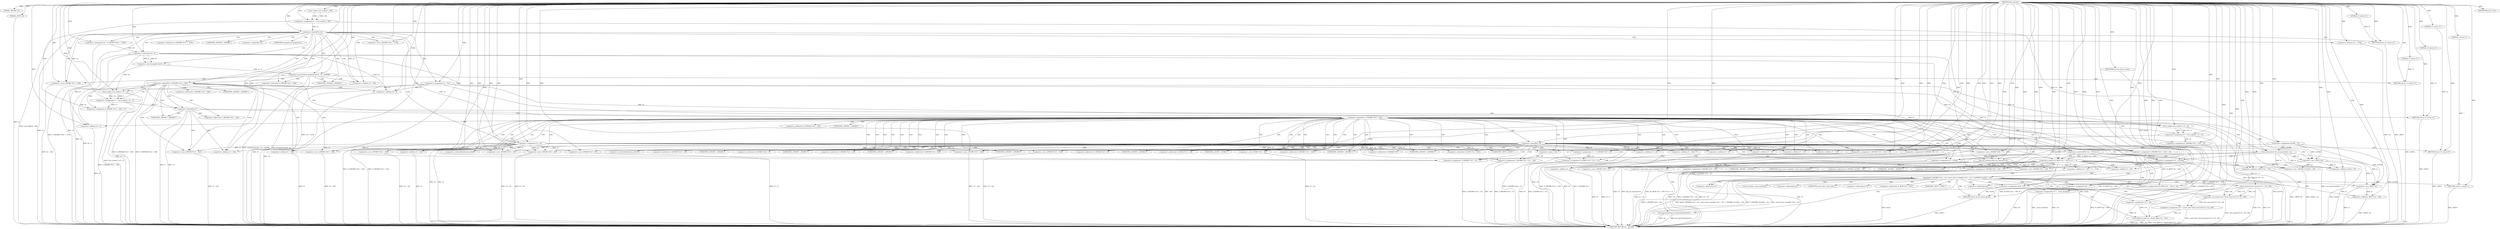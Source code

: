 digraph tftp_connect {  
"1000114" [label = "(METHOD,tftp_connect)" ]
"1000388" [label = "(METHOD_RETURN,int __fastcall)" ]
"1000115" [label = "(PARAM,_DWORD *a1)" ]
"1000116" [label = "(PARAM,_BYTE *a2)" ]
"1000131" [label = "(<operator>.assignment,v4 = Curl_ccalloc(1, 336))" ]
"1000133" [label = "(Curl_ccalloc,Curl_ccalloc(1, 336))" ]
"1000136" [label = "(<operator>.assignment,a1[188] = v4)" ]
"1000142" [label = "(<operator>.logicalNot,!v4)" ]
"1000144" [label = "(RETURN,return 27;,return 27;)" ]
"1000145" [label = "(LITERAL,27,return 27;)" ]
"1000146" [label = "(<operator>.assignment,v5 = v4)" ]
"1000149" [label = "(<operator>.assignment,v6 = *(_DWORD *)(*a1 + 1576))" ]
"1000152" [label = "(<operator>.cast,(_DWORD *)(*a1 + 1576))" ]
"1000154" [label = "(<operator>.addition,*a1 + 1576)" ]
"1000159" [label = "(IDENTIFIER,v6,if ( v6 ))" ]
"1000162" [label = "(<operator>.greaterThan,(unsigned int)(v6 - 8) > 0xFFB0)" ]
"1000163" [label = "(<operator>.cast,(unsigned int)(v6 - 8))" ]
"1000165" [label = "(<operator>.subtraction,v6 - 8)" ]
"1000169" [label = "(RETURN,return 71;,return 71;)" ]
"1000170" [label = "(LITERAL,71,return 71;)" ]
"1000173" [label = "(<operator>.assignment,v6 = 512)" ]
"1000177" [label = "(<operator>.logicalNot,!*(_DWORD *)(v4 + 328))" ]
"1000179" [label = "(<operator>.cast,(_DWORD *)(v4 + 328))" ]
"1000181" [label = "(<operator>.addition,v4 + 328)" ]
"1000185" [label = "(<operator>.assignment,v7 = Curl_ccalloc(1, v6 + 4))" ]
"1000187" [label = "(Curl_ccalloc,Curl_ccalloc(1, v6 + 4))" ]
"1000189" [label = "(<operator>.addition,v6 + 4)" ]
"1000192" [label = "(<operator>.assignment,*(_DWORD *)(v5 + 328) = v7)" ]
"1000194" [label = "(<operator>.cast,(_DWORD *)(v5 + 328))" ]
"1000196" [label = "(<operator>.addition,v5 + 328)" ]
"1000201" [label = "(<operator>.logicalNot,!v7)" ]
"1000203" [label = "(RETURN,return 27;,return 27;)" ]
"1000204" [label = "(LITERAL,27,return 27;)" ]
"1000206" [label = "(<operator>.logicalNot,!*(_DWORD *)(v5 + 332))" ]
"1000208" [label = "(<operator>.cast,(_DWORD *)(v5 + 332))" ]
"1000210" [label = "(<operator>.addition,v5 + 332)" ]
"1000214" [label = "(<operator>.assignment,v8 = Curl_ccalloc(1, v6 + 4))" ]
"1000216" [label = "(Curl_ccalloc,Curl_ccalloc(1, v6 + 4))" ]
"1000218" [label = "(<operator>.addition,v6 + 4)" ]
"1000221" [label = "(<operator>.assignment,*(_DWORD *)(v5 + 332) = v8)" ]
"1000223" [label = "(<operator>.cast,(_DWORD *)(v5 + 332))" ]
"1000225" [label = "(<operator>.addition,v5 + 332)" ]
"1000230" [label = "(<operator>.logicalNot,!v8)" ]
"1000232" [label = "(RETURN,return 27;,return 27;)" ]
"1000233" [label = "(LITERAL,27,return 27;)" ]
"1000234" [label = "(Curl_conncontrol,Curl_conncontrol(a1, 1))" ]
"1000237" [label = "(<operator>.assignment,v9 = a1[20])" ]
"1000242" [label = "(<operator>.assignment,v10 = a1[105])" ]
"1000247" [label = "(<operator>.assignment,*(_DWORD *)(v5 + 16) = a1)" ]
"1000249" [label = "(<operator>.cast,(_DWORD *)(v5 + 16))" ]
"1000251" [label = "(<operator>.addition,v5 + 16)" ]
"1000255" [label = "(<operator>.assignment,v11 = *(_DWORD *)(v9 + 4))" ]
"1000258" [label = "(<operator>.cast,(_DWORD *)(v9 + 4))" ]
"1000260" [label = "(<operator>.addition,v9 + 4)" ]
"1000263" [label = "(<operator>.assignment,*(_DWORD *)(v5 + 20) = v10)" ]
"1000265" [label = "(<operator>.cast,(_DWORD *)(v5 + 20))" ]
"1000267" [label = "(<operator>.addition,v5 + 20)" ]
"1000271" [label = "(<operator>.assignment,*(_DWORD *)(v5 + 320) = v6)" ]
"1000273" [label = "(<operator>.cast,(_DWORD *)(v5 + 320))" ]
"1000275" [label = "(<operator>.addition,v5 + 320)" ]
"1000279" [label = "(<operator>.assignment,*(_DWORD *)(v5 + 8) = -100)" ]
"1000281" [label = "(<operator>.cast,(_DWORD *)(v5 + 8))" ]
"1000283" [label = "(<operator>.addition,v5 + 8)" ]
"1000286" [label = "(<operator>.minus,-100)" ]
"1000288" [label = "(<operator>.assignment,*(_WORD *)(v5 + 52) = v11)" ]
"1000290" [label = "(<operator>.cast,(_WORD *)(v5 + 52))" ]
"1000292" [label = "(<operator>.addition,v5 + 52)" ]
"1000296" [label = "(<operator>.assignment,*(_DWORD *)(v5 + 324) = v6)" ]
"1000298" [label = "(<operator>.cast,(_DWORD *)(v5 + 324))" ]
"1000300" [label = "(<operator>.addition,v5 + 324)" ]
"1000304" [label = "(<operator>.assignment,*(_DWORD *)v5 = 0)" ]
"1000306" [label = "(<operator>.cast,(_DWORD *)v5)" ]
"1000310" [label = "(tftp_set_timeouts,tftp_set_timeouts(v5))" ]
"1000313" [label = "(<operator>.equals,(*((_BYTE *)a1 + 591) & 2) == 0)" ]
"1000314" [label = "(<operator>.and,*((_BYTE *)a1 + 591) & 2)" ]
"1000316" [label = "(<operator>.addition,(_BYTE *)a1 + 591)" ]
"1000317" [label = "(<operator>.cast,(_BYTE *)a1)" ]
"1000325" [label = "(bind,bind(*(_DWORD *)(v5 + 20), (const struct sockaddr *)(v5 + 52), *(_DWORD *)(a1[20] + 16)))" ]
"1000327" [label = "(<operator>.cast,(_DWORD *)(v5 + 20))" ]
"1000329" [label = "(<operator>.addition,v5 + 20)" ]
"1000332" [label = "(<operator>.cast,(const struct sockaddr *)(v5 + 52))" ]
"1000334" [label = "(<operator>.addition,v5 + 52)" ]
"1000338" [label = "(<operator>.cast,(_DWORD *)(a1[20] + 16))" ]
"1000340" [label = "(<operator>.addition,a1[20] + 16)" ]
"1000346" [label = "(<operator>.assignment,v13 = _errno_location())" ]
"1000349" [label = "(<operator>.assignment,v14 = *a1)" ]
"1000353" [label = "(<operator>.assignment,v15 = (const char *)Curl_strerror(*v13, v16, 128))" ]
"1000355" [label = "(<operator>.cast,(const char *)Curl_strerror(*v13, v16, 128))" ]
"1000357" [label = "(Curl_strerror,Curl_strerror(*v13, v16, 128))" ]
"1000362" [label = "(Curl_failf,Curl_failf(v14, \"bind() failed; %s\", v15))" ]
"1000366" [label = "(RETURN,return 7;,return 7;)" ]
"1000367" [label = "(LITERAL,7,return 7;)" ]
"1000368" [label = "(<operators>.assignmentOr,*((_BYTE *)a1 + 591) |= 2u)" ]
"1000370" [label = "(<operator>.addition,(_BYTE *)a1 + 591)" ]
"1000371" [label = "(<operator>.cast,(_BYTE *)a1)" ]
"1000376" [label = "(Curl_pgrsStartNow,Curl_pgrsStartNow(*a1))" ]
"1000379" [label = "(<operator>.assignment,result = 0)" ]
"1000382" [label = "(<operator>.assignment,*a2 = 1)" ]
"1000386" [label = "(RETURN,return result;,return result;)" ]
"1000387" [label = "(IDENTIFIER,result,return result;)" ]
"1000151" [label = "(<operator>.indirection,*(_DWORD *)(*a1 + 1576))" ]
"1000153" [label = "(UNKNOWN,_DWORD *,_DWORD *)" ]
"1000155" [label = "(<operator>.indirection,*a1)" ]
"1000164" [label = "(UNKNOWN,unsigned int,unsigned int)" ]
"1000178" [label = "(<operator>.indirection,*(_DWORD *)(v4 + 328))" ]
"1000180" [label = "(UNKNOWN,_DWORD *,_DWORD *)" ]
"1000193" [label = "(<operator>.indirection,*(_DWORD *)(v5 + 328))" ]
"1000195" [label = "(UNKNOWN,_DWORD *,_DWORD *)" ]
"1000207" [label = "(<operator>.indirection,*(_DWORD *)(v5 + 332))" ]
"1000209" [label = "(UNKNOWN,_DWORD *,_DWORD *)" ]
"1000222" [label = "(<operator>.indirection,*(_DWORD *)(v5 + 332))" ]
"1000224" [label = "(UNKNOWN,_DWORD *,_DWORD *)" ]
"1000239" [label = "(<operator>.indirectIndexAccess,a1[20])" ]
"1000244" [label = "(<operator>.indirectIndexAccess,a1[105])" ]
"1000248" [label = "(<operator>.indirection,*(_DWORD *)(v5 + 16))" ]
"1000250" [label = "(UNKNOWN,_DWORD *,_DWORD *)" ]
"1000257" [label = "(<operator>.indirection,*(_DWORD *)(v9 + 4))" ]
"1000259" [label = "(UNKNOWN,_DWORD *,_DWORD *)" ]
"1000264" [label = "(<operator>.indirection,*(_DWORD *)(v5 + 20))" ]
"1000266" [label = "(UNKNOWN,_DWORD *,_DWORD *)" ]
"1000272" [label = "(<operator>.indirection,*(_DWORD *)(v5 + 320))" ]
"1000274" [label = "(UNKNOWN,_DWORD *,_DWORD *)" ]
"1000280" [label = "(<operator>.indirection,*(_DWORD *)(v5 + 8))" ]
"1000282" [label = "(UNKNOWN,_DWORD *,_DWORD *)" ]
"1000289" [label = "(<operator>.indirection,*(_WORD *)(v5 + 52))" ]
"1000291" [label = "(UNKNOWN,_WORD *,_WORD *)" ]
"1000297" [label = "(<operator>.indirection,*(_DWORD *)(v5 + 324))" ]
"1000299" [label = "(UNKNOWN,_DWORD *,_DWORD *)" ]
"1000305" [label = "(<operator>.indirection,*(_DWORD *)v5)" ]
"1000307" [label = "(UNKNOWN,_DWORD *,_DWORD *)" ]
"1000315" [label = "(<operator>.indirection,*((_BYTE *)a1 + 591))" ]
"1000318" [label = "(UNKNOWN,_BYTE *,_BYTE *)" ]
"1000326" [label = "(<operator>.indirection,*(_DWORD *)(v5 + 20))" ]
"1000328" [label = "(UNKNOWN,_DWORD *,_DWORD *)" ]
"1000333" [label = "(UNKNOWN,const struct sockaddr *,const struct sockaddr *)" ]
"1000337" [label = "(<operator>.indirection,*(_DWORD *)(a1[20] + 16))" ]
"1000339" [label = "(UNKNOWN,_DWORD *,_DWORD *)" ]
"1000341" [label = "(<operator>.indirectIndexAccess,a1[20])" ]
"1000348" [label = "(_errno_location,_errno_location())" ]
"1000351" [label = "(<operator>.indirection,*a1)" ]
"1000356" [label = "(UNKNOWN,const char *,const char *)" ]
"1000358" [label = "(<operator>.indirection,*v13)" ]
"1000369" [label = "(<operator>.indirection,*((_BYTE *)a1 + 591))" ]
"1000372" [label = "(UNKNOWN,_BYTE *,_BYTE *)" ]
"1000377" [label = "(<operator>.indirection,*a1)" ]
"1000383" [label = "(<operator>.indirection,*a2)" ]
  "1000338" -> "1000388"  [ label = "DDG: a1[20] + 16"] 
  "1000258" -> "1000388"  [ label = "DDG: v9 + 4"] 
  "1000288" -> "1000388"  [ label = "DDG: *(_WORD *)(v5 + 52)"] 
  "1000179" -> "1000388"  [ label = "DDG: v4 + 328"] 
  "1000265" -> "1000388"  [ label = "DDG: v5 + 20"] 
  "1000216" -> "1000388"  [ label = "DDG: v6 + 4"] 
  "1000142" -> "1000388"  [ label = "DDG: v4"] 
  "1000288" -> "1000388"  [ label = "DDG: v11"] 
  "1000346" -> "1000388"  [ label = "DDG: _errno_location()"] 
  "1000334" -> "1000388"  [ label = "DDG: v5"] 
  "1000162" -> "1000388"  [ label = "DDG: (unsigned int)(v6 - 8)"] 
  "1000325" -> "1000388"  [ label = "DDG: bind(*(_DWORD *)(v5 + 20), (const struct sockaddr *)(v5 + 52), *(_DWORD *)(a1[20] + 16))"] 
  "1000187" -> "1000388"  [ label = "DDG: v6 + 4"] 
  "1000237" -> "1000388"  [ label = "DDG: a1[20]"] 
  "1000165" -> "1000388"  [ label = "DDG: v6"] 
  "1000242" -> "1000388"  [ label = "DDG: a1[105]"] 
  "1000317" -> "1000388"  [ label = "DDG: a1"] 
  "1000325" -> "1000388"  [ label = "DDG: *(_DWORD *)(a1[20] + 16)"] 
  "1000142" -> "1000388"  [ label = "DDG: !v4"] 
  "1000349" -> "1000388"  [ label = "DDG: *a1"] 
  "1000313" -> "1000388"  [ label = "DDG: (*((_BYTE *)a1 + 591) & 2) == 0"] 
  "1000177" -> "1000388"  [ label = "DDG: *(_DWORD *)(v4 + 328)"] 
  "1000332" -> "1000388"  [ label = "DDG: v5 + 52"] 
  "1000230" -> "1000388"  [ label = "DDG: !v8"] 
  "1000368" -> "1000388"  [ label = "DDG: *((_BYTE *)a1 + 591)"] 
  "1000379" -> "1000388"  [ label = "DDG: result"] 
  "1000234" -> "1000388"  [ label = "DDG: Curl_conncontrol(a1, 1)"] 
  "1000136" -> "1000388"  [ label = "DDG: a1[188]"] 
  "1000281" -> "1000388"  [ label = "DDG: v5 + 8"] 
  "1000353" -> "1000388"  [ label = "DDG: (const char *)Curl_strerror(*v13, v16, 128)"] 
  "1000376" -> "1000388"  [ label = "DDG: Curl_pgrsStartNow(*a1)"] 
  "1000271" -> "1000388"  [ label = "DDG: *(_DWORD *)(v5 + 320)"] 
  "1000263" -> "1000388"  [ label = "DDG: v10"] 
  "1000225" -> "1000388"  [ label = "DDG: v5"] 
  "1000131" -> "1000388"  [ label = "DDG: Curl_ccalloc(1, 336)"] 
  "1000340" -> "1000388"  [ label = "DDG: a1[20]"] 
  "1000362" -> "1000388"  [ label = "DDG: v15"] 
  "1000290" -> "1000388"  [ label = "DDG: v5 + 52"] 
  "1000181" -> "1000388"  [ label = "DDG: v4"] 
  "1000146" -> "1000388"  [ label = "DDG: v4"] 
  "1000154" -> "1000388"  [ label = "DDG: *a1"] 
  "1000310" -> "1000388"  [ label = "DDG: tftp_set_timeouts(v5)"] 
  "1000146" -> "1000388"  [ label = "DDG: v5"] 
  "1000189" -> "1000388"  [ label = "DDG: v6"] 
  "1000116" -> "1000388"  [ label = "DDG: a2"] 
  "1000206" -> "1000388"  [ label = "DDG: *(_DWORD *)(v5 + 332)"] 
  "1000221" -> "1000388"  [ label = "DDG: *(_DWORD *)(v5 + 332)"] 
  "1000192" -> "1000388"  [ label = "DDG: *(_DWORD *)(v5 + 328)"] 
  "1000313" -> "1000388"  [ label = "DDG: *((_BYTE *)a1 + 591) & 2"] 
  "1000273" -> "1000388"  [ label = "DDG: v5 + 320"] 
  "1000260" -> "1000388"  [ label = "DDG: v9"] 
  "1000247" -> "1000388"  [ label = "DDG: *(_DWORD *)(v5 + 16)"] 
  "1000223" -> "1000388"  [ label = "DDG: v5 + 332"] 
  "1000279" -> "1000388"  [ label = "DDG: -100"] 
  "1000296" -> "1000388"  [ label = "DDG: v6"] 
  "1000316" -> "1000388"  [ label = "DDG: (_BYTE *)a1"] 
  "1000325" -> "1000388"  [ label = "DDG: (const struct sockaddr *)(v5 + 52)"] 
  "1000230" -> "1000388"  [ label = "DDG: v8"] 
  "1000310" -> "1000388"  [ label = "DDG: v5"] 
  "1000255" -> "1000388"  [ label = "DDG: *(_DWORD *)(v9 + 4)"] 
  "1000314" -> "1000388"  [ label = "DDG: *((_BYTE *)a1 + 591)"] 
  "1000279" -> "1000388"  [ label = "DDG: *(_DWORD *)(v5 + 8)"] 
  "1000298" -> "1000388"  [ label = "DDG: v5 + 324"] 
  "1000201" -> "1000388"  [ label = "DDG: !v7"] 
  "1000206" -> "1000388"  [ label = "DDG: !*(_DWORD *)(v5 + 332)"] 
  "1000185" -> "1000388"  [ label = "DDG: Curl_ccalloc(1, v6 + 4)"] 
  "1000327" -> "1000388"  [ label = "DDG: v5 + 20"] 
  "1000177" -> "1000388"  [ label = "DDG: !*(_DWORD *)(v4 + 328)"] 
  "1000376" -> "1000388"  [ label = "DDG: *a1"] 
  "1000194" -> "1000388"  [ label = "DDG: v5 + 328"] 
  "1000346" -> "1000388"  [ label = "DDG: v13"] 
  "1000362" -> "1000388"  [ label = "DDG: v14"] 
  "1000263" -> "1000388"  [ label = "DDG: *(_DWORD *)(v5 + 20)"] 
  "1000214" -> "1000388"  [ label = "DDG: Curl_ccalloc(1, v6 + 4)"] 
  "1000382" -> "1000388"  [ label = "DDG: *a2"] 
  "1000355" -> "1000388"  [ label = "DDG: Curl_strerror(*v13, v16, 128)"] 
  "1000208" -> "1000388"  [ label = "DDG: v5 + 332"] 
  "1000304" -> "1000388"  [ label = "DDG: *(_DWORD *)v5"] 
  "1000325" -> "1000388"  [ label = "DDG: *(_DWORD *)(v5 + 20)"] 
  "1000371" -> "1000388"  [ label = "DDG: a1"] 
  "1000201" -> "1000388"  [ label = "DDG: v7"] 
  "1000196" -> "1000388"  [ label = "DDG: v5"] 
  "1000296" -> "1000388"  [ label = "DDG: *(_DWORD *)(v5 + 324)"] 
  "1000152" -> "1000388"  [ label = "DDG: *a1 + 1576"] 
  "1000370" -> "1000388"  [ label = "DDG: (_BYTE *)a1"] 
  "1000357" -> "1000388"  [ label = "DDG: *v13"] 
  "1000362" -> "1000388"  [ label = "DDG: Curl_failf(v14, \"bind() failed; %s\", v15)"] 
  "1000163" -> "1000388"  [ label = "DDG: v6 - 8"] 
  "1000218" -> "1000388"  [ label = "DDG: v6"] 
  "1000162" -> "1000388"  [ label = "DDG: (unsigned int)(v6 - 8) > 0xFFB0"] 
  "1000149" -> "1000388"  [ label = "DDG: *(_DWORD *)(*a1 + 1576)"] 
  "1000249" -> "1000388"  [ label = "DDG: v5 + 16"] 
  "1000357" -> "1000388"  [ label = "DDG: v16"] 
  "1000169" -> "1000388"  [ label = "DDG: <RET>"] 
  "1000203" -> "1000388"  [ label = "DDG: <RET>"] 
  "1000144" -> "1000388"  [ label = "DDG: <RET>"] 
  "1000366" -> "1000388"  [ label = "DDG: <RET>"] 
  "1000232" -> "1000388"  [ label = "DDG: <RET>"] 
  "1000386" -> "1000388"  [ label = "DDG: <RET>"] 
  "1000114" -> "1000115"  [ label = "DDG: "] 
  "1000114" -> "1000116"  [ label = "DDG: "] 
  "1000133" -> "1000131"  [ label = "DDG: 1"] 
  "1000133" -> "1000131"  [ label = "DDG: 336"] 
  "1000114" -> "1000131"  [ label = "DDG: "] 
  "1000114" -> "1000133"  [ label = "DDG: "] 
  "1000131" -> "1000136"  [ label = "DDG: v4"] 
  "1000114" -> "1000136"  [ label = "DDG: "] 
  "1000114" -> "1000142"  [ label = "DDG: "] 
  "1000131" -> "1000142"  [ label = "DDG: v4"] 
  "1000145" -> "1000144"  [ label = "DDG: 27"] 
  "1000114" -> "1000144"  [ label = "DDG: "] 
  "1000114" -> "1000145"  [ label = "DDG: "] 
  "1000142" -> "1000146"  [ label = "DDG: v4"] 
  "1000114" -> "1000146"  [ label = "DDG: "] 
  "1000114" -> "1000149"  [ label = "DDG: "] 
  "1000114" -> "1000152"  [ label = "DDG: "] 
  "1000114" -> "1000154"  [ label = "DDG: "] 
  "1000114" -> "1000159"  [ label = "DDG: "] 
  "1000163" -> "1000162"  [ label = "DDG: v6 - 8"] 
  "1000165" -> "1000163"  [ label = "DDG: v6"] 
  "1000165" -> "1000163"  [ label = "DDG: 8"] 
  "1000149" -> "1000165"  [ label = "DDG: v6"] 
  "1000114" -> "1000165"  [ label = "DDG: "] 
  "1000114" -> "1000162"  [ label = "DDG: "] 
  "1000170" -> "1000169"  [ label = "DDG: 71"] 
  "1000114" -> "1000169"  [ label = "DDG: "] 
  "1000114" -> "1000170"  [ label = "DDG: "] 
  "1000114" -> "1000173"  [ label = "DDG: "] 
  "1000114" -> "1000179"  [ label = "DDG: "] 
  "1000142" -> "1000179"  [ label = "DDG: v4"] 
  "1000114" -> "1000181"  [ label = "DDG: "] 
  "1000142" -> "1000181"  [ label = "DDG: v4"] 
  "1000187" -> "1000185"  [ label = "DDG: 1"] 
  "1000187" -> "1000185"  [ label = "DDG: v6 + 4"] 
  "1000114" -> "1000185"  [ label = "DDG: "] 
  "1000114" -> "1000187"  [ label = "DDG: "] 
  "1000165" -> "1000187"  [ label = "DDG: v6"] 
  "1000173" -> "1000187"  [ label = "DDG: v6"] 
  "1000165" -> "1000189"  [ label = "DDG: v6"] 
  "1000173" -> "1000189"  [ label = "DDG: v6"] 
  "1000114" -> "1000189"  [ label = "DDG: "] 
  "1000185" -> "1000192"  [ label = "DDG: v7"] 
  "1000114" -> "1000192"  [ label = "DDG: "] 
  "1000146" -> "1000194"  [ label = "DDG: v5"] 
  "1000114" -> "1000194"  [ label = "DDG: "] 
  "1000146" -> "1000196"  [ label = "DDG: v5"] 
  "1000114" -> "1000196"  [ label = "DDG: "] 
  "1000114" -> "1000201"  [ label = "DDG: "] 
  "1000185" -> "1000201"  [ label = "DDG: v7"] 
  "1000204" -> "1000203"  [ label = "DDG: 27"] 
  "1000114" -> "1000203"  [ label = "DDG: "] 
  "1000114" -> "1000204"  [ label = "DDG: "] 
  "1000146" -> "1000208"  [ label = "DDG: v5"] 
  "1000114" -> "1000208"  [ label = "DDG: "] 
  "1000146" -> "1000210"  [ label = "DDG: v5"] 
  "1000114" -> "1000210"  [ label = "DDG: "] 
  "1000216" -> "1000214"  [ label = "DDG: 1"] 
  "1000216" -> "1000214"  [ label = "DDG: v6 + 4"] 
  "1000114" -> "1000214"  [ label = "DDG: "] 
  "1000114" -> "1000216"  [ label = "DDG: "] 
  "1000165" -> "1000216"  [ label = "DDG: v6"] 
  "1000173" -> "1000216"  [ label = "DDG: v6"] 
  "1000165" -> "1000218"  [ label = "DDG: v6"] 
  "1000173" -> "1000218"  [ label = "DDG: v6"] 
  "1000114" -> "1000218"  [ label = "DDG: "] 
  "1000214" -> "1000221"  [ label = "DDG: v8"] 
  "1000114" -> "1000221"  [ label = "DDG: "] 
  "1000114" -> "1000223"  [ label = "DDG: "] 
  "1000146" -> "1000223"  [ label = "DDG: v5"] 
  "1000114" -> "1000225"  [ label = "DDG: "] 
  "1000146" -> "1000225"  [ label = "DDG: v5"] 
  "1000114" -> "1000230"  [ label = "DDG: "] 
  "1000214" -> "1000230"  [ label = "DDG: v8"] 
  "1000233" -> "1000232"  [ label = "DDG: 27"] 
  "1000114" -> "1000232"  [ label = "DDG: "] 
  "1000114" -> "1000233"  [ label = "DDG: "] 
  "1000136" -> "1000234"  [ label = "DDG: a1[188]"] 
  "1000114" -> "1000234"  [ label = "DDG: "] 
  "1000234" -> "1000237"  [ label = "DDG: a1"] 
  "1000114" -> "1000237"  [ label = "DDG: "] 
  "1000234" -> "1000242"  [ label = "DDG: a1"] 
  "1000114" -> "1000242"  [ label = "DDG: "] 
  "1000136" -> "1000247"  [ label = "DDG: a1[188]"] 
  "1000234" -> "1000247"  [ label = "DDG: a1"] 
  "1000114" -> "1000247"  [ label = "DDG: "] 
  "1000114" -> "1000249"  [ label = "DDG: "] 
  "1000146" -> "1000249"  [ label = "DDG: v5"] 
  "1000114" -> "1000251"  [ label = "DDG: "] 
  "1000146" -> "1000251"  [ label = "DDG: v5"] 
  "1000114" -> "1000255"  [ label = "DDG: "] 
  "1000237" -> "1000258"  [ label = "DDG: v9"] 
  "1000114" -> "1000258"  [ label = "DDG: "] 
  "1000237" -> "1000260"  [ label = "DDG: v9"] 
  "1000114" -> "1000260"  [ label = "DDG: "] 
  "1000242" -> "1000263"  [ label = "DDG: v10"] 
  "1000114" -> "1000263"  [ label = "DDG: "] 
  "1000114" -> "1000265"  [ label = "DDG: "] 
  "1000146" -> "1000265"  [ label = "DDG: v5"] 
  "1000114" -> "1000267"  [ label = "DDG: "] 
  "1000146" -> "1000267"  [ label = "DDG: v5"] 
  "1000165" -> "1000271"  [ label = "DDG: v6"] 
  "1000173" -> "1000271"  [ label = "DDG: v6"] 
  "1000114" -> "1000271"  [ label = "DDG: "] 
  "1000114" -> "1000273"  [ label = "DDG: "] 
  "1000146" -> "1000273"  [ label = "DDG: v5"] 
  "1000114" -> "1000275"  [ label = "DDG: "] 
  "1000146" -> "1000275"  [ label = "DDG: v5"] 
  "1000286" -> "1000279"  [ label = "DDG: 100"] 
  "1000114" -> "1000281"  [ label = "DDG: "] 
  "1000146" -> "1000281"  [ label = "DDG: v5"] 
  "1000114" -> "1000283"  [ label = "DDG: "] 
  "1000146" -> "1000283"  [ label = "DDG: v5"] 
  "1000114" -> "1000286"  [ label = "DDG: "] 
  "1000255" -> "1000288"  [ label = "DDG: v11"] 
  "1000114" -> "1000288"  [ label = "DDG: "] 
  "1000114" -> "1000290"  [ label = "DDG: "] 
  "1000146" -> "1000290"  [ label = "DDG: v5"] 
  "1000114" -> "1000292"  [ label = "DDG: "] 
  "1000146" -> "1000292"  [ label = "DDG: v5"] 
  "1000114" -> "1000296"  [ label = "DDG: "] 
  "1000165" -> "1000296"  [ label = "DDG: v6"] 
  "1000173" -> "1000296"  [ label = "DDG: v6"] 
  "1000114" -> "1000298"  [ label = "DDG: "] 
  "1000146" -> "1000298"  [ label = "DDG: v5"] 
  "1000114" -> "1000300"  [ label = "DDG: "] 
  "1000146" -> "1000300"  [ label = "DDG: v5"] 
  "1000114" -> "1000304"  [ label = "DDG: "] 
  "1000114" -> "1000306"  [ label = "DDG: "] 
  "1000146" -> "1000306"  [ label = "DDG: v5"] 
  "1000306" -> "1000310"  [ label = "DDG: v5"] 
  "1000114" -> "1000310"  [ label = "DDG: "] 
  "1000314" -> "1000313"  [ label = "DDG: *((_BYTE *)a1 + 591)"] 
  "1000314" -> "1000313"  [ label = "DDG: 2"] 
  "1000317" -> "1000316"  [ label = "DDG: a1"] 
  "1000136" -> "1000317"  [ label = "DDG: a1[188]"] 
  "1000114" -> "1000317"  [ label = "DDG: "] 
  "1000234" -> "1000317"  [ label = "DDG: a1"] 
  "1000114" -> "1000316"  [ label = "DDG: "] 
  "1000114" -> "1000314"  [ label = "DDG: "] 
  "1000114" -> "1000313"  [ label = "DDG: "] 
  "1000263" -> "1000325"  [ label = "DDG: *(_DWORD *)(v5 + 20)"] 
  "1000310" -> "1000327"  [ label = "DDG: v5"] 
  "1000114" -> "1000327"  [ label = "DDG: "] 
  "1000310" -> "1000329"  [ label = "DDG: v5"] 
  "1000114" -> "1000329"  [ label = "DDG: "] 
  "1000332" -> "1000325"  [ label = "DDG: v5 + 52"] 
  "1000114" -> "1000332"  [ label = "DDG: "] 
  "1000310" -> "1000332"  [ label = "DDG: v5"] 
  "1000114" -> "1000334"  [ label = "DDG: "] 
  "1000310" -> "1000334"  [ label = "DDG: v5"] 
  "1000317" -> "1000338"  [ label = "DDG: a1"] 
  "1000234" -> "1000338"  [ label = "DDG: a1"] 
  "1000114" -> "1000338"  [ label = "DDG: "] 
  "1000317" -> "1000340"  [ label = "DDG: a1"] 
  "1000234" -> "1000340"  [ label = "DDG: a1"] 
  "1000114" -> "1000340"  [ label = "DDG: "] 
  "1000114" -> "1000346"  [ label = "DDG: "] 
  "1000114" -> "1000349"  [ label = "DDG: "] 
  "1000355" -> "1000353"  [ label = "DDG: Curl_strerror(*v13, v16, 128)"] 
  "1000114" -> "1000353"  [ label = "DDG: "] 
  "1000357" -> "1000355"  [ label = "DDG: *v13"] 
  "1000357" -> "1000355"  [ label = "DDG: v16"] 
  "1000357" -> "1000355"  [ label = "DDG: 128"] 
  "1000114" -> "1000357"  [ label = "DDG: "] 
  "1000349" -> "1000362"  [ label = "DDG: v14"] 
  "1000114" -> "1000362"  [ label = "DDG: "] 
  "1000353" -> "1000362"  [ label = "DDG: v15"] 
  "1000367" -> "1000366"  [ label = "DDG: 7"] 
  "1000114" -> "1000366"  [ label = "DDG: "] 
  "1000114" -> "1000367"  [ label = "DDG: "] 
  "1000114" -> "1000368"  [ label = "DDG: "] 
  "1000314" -> "1000368"  [ label = "DDG: *((_BYTE *)a1 + 591)"] 
  "1000371" -> "1000370"  [ label = "DDG: a1"] 
  "1000317" -> "1000371"  [ label = "DDG: a1"] 
  "1000136" -> "1000371"  [ label = "DDG: a1[188]"] 
  "1000114" -> "1000371"  [ label = "DDG: "] 
  "1000234" -> "1000371"  [ label = "DDG: a1"] 
  "1000114" -> "1000370"  [ label = "DDG: "] 
  "1000114" -> "1000379"  [ label = "DDG: "] 
  "1000114" -> "1000382"  [ label = "DDG: "] 
  "1000387" -> "1000386"  [ label = "DDG: result"] 
  "1000379" -> "1000386"  [ label = "DDG: result"] 
  "1000114" -> "1000387"  [ label = "DDG: "] 
  "1000142" -> "1000144"  [ label = "CDG: "] 
  "1000142" -> "1000155"  [ label = "CDG: "] 
  "1000142" -> "1000154"  [ label = "CDG: "] 
  "1000142" -> "1000153"  [ label = "CDG: "] 
  "1000142" -> "1000152"  [ label = "CDG: "] 
  "1000142" -> "1000151"  [ label = "CDG: "] 
  "1000142" -> "1000149"  [ label = "CDG: "] 
  "1000142" -> "1000146"  [ label = "CDG: "] 
  "1000142" -> "1000173"  [ label = "CDG: "] 
  "1000142" -> "1000165"  [ label = "CDG: "] 
  "1000142" -> "1000164"  [ label = "CDG: "] 
  "1000142" -> "1000163"  [ label = "CDG: "] 
  "1000142" -> "1000162"  [ label = "CDG: "] 
  "1000142" -> "1000181"  [ label = "CDG: "] 
  "1000142" -> "1000180"  [ label = "CDG: "] 
  "1000142" -> "1000179"  [ label = "CDG: "] 
  "1000142" -> "1000178"  [ label = "CDG: "] 
  "1000142" -> "1000177"  [ label = "CDG: "] 
  "1000162" -> "1000169"  [ label = "CDG: "] 
  "1000162" -> "1000181"  [ label = "CDG: "] 
  "1000162" -> "1000180"  [ label = "CDG: "] 
  "1000162" -> "1000179"  [ label = "CDG: "] 
  "1000162" -> "1000178"  [ label = "CDG: "] 
  "1000162" -> "1000177"  [ label = "CDG: "] 
  "1000177" -> "1000192"  [ label = "CDG: "] 
  "1000177" -> "1000189"  [ label = "CDG: "] 
  "1000177" -> "1000187"  [ label = "CDG: "] 
  "1000177" -> "1000185"  [ label = "CDG: "] 
  "1000177" -> "1000208"  [ label = "CDG: "] 
  "1000177" -> "1000207"  [ label = "CDG: "] 
  "1000177" -> "1000206"  [ label = "CDG: "] 
  "1000177" -> "1000201"  [ label = "CDG: "] 
  "1000177" -> "1000196"  [ label = "CDG: "] 
  "1000177" -> "1000195"  [ label = "CDG: "] 
  "1000177" -> "1000194"  [ label = "CDG: "] 
  "1000177" -> "1000193"  [ label = "CDG: "] 
  "1000177" -> "1000210"  [ label = "CDG: "] 
  "1000177" -> "1000209"  [ label = "CDG: "] 
  "1000201" -> "1000208"  [ label = "CDG: "] 
  "1000201" -> "1000207"  [ label = "CDG: "] 
  "1000201" -> "1000206"  [ label = "CDG: "] 
  "1000201" -> "1000203"  [ label = "CDG: "] 
  "1000201" -> "1000210"  [ label = "CDG: "] 
  "1000201" -> "1000209"  [ label = "CDG: "] 
  "1000206" -> "1000224"  [ label = "CDG: "] 
  "1000206" -> "1000223"  [ label = "CDG: "] 
  "1000206" -> "1000222"  [ label = "CDG: "] 
  "1000206" -> "1000221"  [ label = "CDG: "] 
  "1000206" -> "1000218"  [ label = "CDG: "] 
  "1000206" -> "1000216"  [ label = "CDG: "] 
  "1000206" -> "1000214"  [ label = "CDG: "] 
  "1000206" -> "1000239"  [ label = "CDG: "] 
  "1000206" -> "1000237"  [ label = "CDG: "] 
  "1000206" -> "1000234"  [ label = "CDG: "] 
  "1000206" -> "1000230"  [ label = "CDG: "] 
  "1000206" -> "1000225"  [ label = "CDG: "] 
  "1000206" -> "1000255"  [ label = "CDG: "] 
  "1000206" -> "1000251"  [ label = "CDG: "] 
  "1000206" -> "1000250"  [ label = "CDG: "] 
  "1000206" -> "1000249"  [ label = "CDG: "] 
  "1000206" -> "1000248"  [ label = "CDG: "] 
  "1000206" -> "1000247"  [ label = "CDG: "] 
  "1000206" -> "1000244"  [ label = "CDG: "] 
  "1000206" -> "1000242"  [ label = "CDG: "] 
  "1000206" -> "1000272"  [ label = "CDG: "] 
  "1000206" -> "1000271"  [ label = "CDG: "] 
  "1000206" -> "1000267"  [ label = "CDG: "] 
  "1000206" -> "1000266"  [ label = "CDG: "] 
  "1000206" -> "1000265"  [ label = "CDG: "] 
  "1000206" -> "1000264"  [ label = "CDG: "] 
  "1000206" -> "1000263"  [ label = "CDG: "] 
  "1000206" -> "1000260"  [ label = "CDG: "] 
  "1000206" -> "1000259"  [ label = "CDG: "] 
  "1000206" -> "1000258"  [ label = "CDG: "] 
  "1000206" -> "1000257"  [ label = "CDG: "] 
  "1000206" -> "1000288"  [ label = "CDG: "] 
  "1000206" -> "1000286"  [ label = "CDG: "] 
  "1000206" -> "1000283"  [ label = "CDG: "] 
  "1000206" -> "1000282"  [ label = "CDG: "] 
  "1000206" -> "1000281"  [ label = "CDG: "] 
  "1000206" -> "1000280"  [ label = "CDG: "] 
  "1000206" -> "1000279"  [ label = "CDG: "] 
  "1000206" -> "1000275"  [ label = "CDG: "] 
  "1000206" -> "1000274"  [ label = "CDG: "] 
  "1000206" -> "1000273"  [ label = "CDG: "] 
  "1000206" -> "1000304"  [ label = "CDG: "] 
  "1000206" -> "1000300"  [ label = "CDG: "] 
  "1000206" -> "1000299"  [ label = "CDG: "] 
  "1000206" -> "1000298"  [ label = "CDG: "] 
  "1000206" -> "1000297"  [ label = "CDG: "] 
  "1000206" -> "1000296"  [ label = "CDG: "] 
  "1000206" -> "1000292"  [ label = "CDG: "] 
  "1000206" -> "1000291"  [ label = "CDG: "] 
  "1000206" -> "1000290"  [ label = "CDG: "] 
  "1000206" -> "1000289"  [ label = "CDG: "] 
  "1000206" -> "1000318"  [ label = "CDG: "] 
  "1000206" -> "1000317"  [ label = "CDG: "] 
  "1000206" -> "1000316"  [ label = "CDG: "] 
  "1000206" -> "1000315"  [ label = "CDG: "] 
  "1000206" -> "1000314"  [ label = "CDG: "] 
  "1000206" -> "1000313"  [ label = "CDG: "] 
  "1000206" -> "1000310"  [ label = "CDG: "] 
  "1000206" -> "1000307"  [ label = "CDG: "] 
  "1000206" -> "1000306"  [ label = "CDG: "] 
  "1000206" -> "1000305"  [ label = "CDG: "] 
  "1000230" -> "1000239"  [ label = "CDG: "] 
  "1000230" -> "1000237"  [ label = "CDG: "] 
  "1000230" -> "1000234"  [ label = "CDG: "] 
  "1000230" -> "1000232"  [ label = "CDG: "] 
  "1000230" -> "1000255"  [ label = "CDG: "] 
  "1000230" -> "1000251"  [ label = "CDG: "] 
  "1000230" -> "1000250"  [ label = "CDG: "] 
  "1000230" -> "1000249"  [ label = "CDG: "] 
  "1000230" -> "1000248"  [ label = "CDG: "] 
  "1000230" -> "1000247"  [ label = "CDG: "] 
  "1000230" -> "1000244"  [ label = "CDG: "] 
  "1000230" -> "1000242"  [ label = "CDG: "] 
  "1000230" -> "1000272"  [ label = "CDG: "] 
  "1000230" -> "1000271"  [ label = "CDG: "] 
  "1000230" -> "1000267"  [ label = "CDG: "] 
  "1000230" -> "1000266"  [ label = "CDG: "] 
  "1000230" -> "1000265"  [ label = "CDG: "] 
  "1000230" -> "1000264"  [ label = "CDG: "] 
  "1000230" -> "1000263"  [ label = "CDG: "] 
  "1000230" -> "1000260"  [ label = "CDG: "] 
  "1000230" -> "1000259"  [ label = "CDG: "] 
  "1000230" -> "1000258"  [ label = "CDG: "] 
  "1000230" -> "1000257"  [ label = "CDG: "] 
  "1000230" -> "1000288"  [ label = "CDG: "] 
  "1000230" -> "1000286"  [ label = "CDG: "] 
  "1000230" -> "1000283"  [ label = "CDG: "] 
  "1000230" -> "1000282"  [ label = "CDG: "] 
  "1000230" -> "1000281"  [ label = "CDG: "] 
  "1000230" -> "1000280"  [ label = "CDG: "] 
  "1000230" -> "1000279"  [ label = "CDG: "] 
  "1000230" -> "1000275"  [ label = "CDG: "] 
  "1000230" -> "1000274"  [ label = "CDG: "] 
  "1000230" -> "1000273"  [ label = "CDG: "] 
  "1000230" -> "1000304"  [ label = "CDG: "] 
  "1000230" -> "1000300"  [ label = "CDG: "] 
  "1000230" -> "1000299"  [ label = "CDG: "] 
  "1000230" -> "1000298"  [ label = "CDG: "] 
  "1000230" -> "1000297"  [ label = "CDG: "] 
  "1000230" -> "1000296"  [ label = "CDG: "] 
  "1000230" -> "1000292"  [ label = "CDG: "] 
  "1000230" -> "1000291"  [ label = "CDG: "] 
  "1000230" -> "1000290"  [ label = "CDG: "] 
  "1000230" -> "1000289"  [ label = "CDG: "] 
  "1000230" -> "1000318"  [ label = "CDG: "] 
  "1000230" -> "1000317"  [ label = "CDG: "] 
  "1000230" -> "1000316"  [ label = "CDG: "] 
  "1000230" -> "1000315"  [ label = "CDG: "] 
  "1000230" -> "1000314"  [ label = "CDG: "] 
  "1000230" -> "1000313"  [ label = "CDG: "] 
  "1000230" -> "1000310"  [ label = "CDG: "] 
  "1000230" -> "1000307"  [ label = "CDG: "] 
  "1000230" -> "1000306"  [ label = "CDG: "] 
  "1000230" -> "1000305"  [ label = "CDG: "] 
  "1000313" -> "1000334"  [ label = "CDG: "] 
  "1000313" -> "1000333"  [ label = "CDG: "] 
  "1000313" -> "1000332"  [ label = "CDG: "] 
  "1000313" -> "1000329"  [ label = "CDG: "] 
  "1000313" -> "1000328"  [ label = "CDG: "] 
  "1000313" -> "1000327"  [ label = "CDG: "] 
  "1000313" -> "1000326"  [ label = "CDG: "] 
  "1000313" -> "1000325"  [ label = "CDG: "] 
  "1000313" -> "1000341"  [ label = "CDG: "] 
  "1000313" -> "1000340"  [ label = "CDG: "] 
  "1000313" -> "1000339"  [ label = "CDG: "] 
  "1000313" -> "1000338"  [ label = "CDG: "] 
  "1000313" -> "1000337"  [ label = "CDG: "] 
  "1000313" -> "1000383"  [ label = "CDG: "] 
  "1000313" -> "1000382"  [ label = "CDG: "] 
  "1000313" -> "1000379"  [ label = "CDG: "] 
  "1000313" -> "1000377"  [ label = "CDG: "] 
  "1000313" -> "1000376"  [ label = "CDG: "] 
  "1000313" -> "1000386"  [ label = "CDG: "] 
  "1000325" -> "1000351"  [ label = "CDG: "] 
  "1000325" -> "1000349"  [ label = "CDG: "] 
  "1000325" -> "1000348"  [ label = "CDG: "] 
  "1000325" -> "1000346"  [ label = "CDG: "] 
  "1000325" -> "1000368"  [ label = "CDG: "] 
  "1000325" -> "1000366"  [ label = "CDG: "] 
  "1000325" -> "1000362"  [ label = "CDG: "] 
  "1000325" -> "1000358"  [ label = "CDG: "] 
  "1000325" -> "1000357"  [ label = "CDG: "] 
  "1000325" -> "1000356"  [ label = "CDG: "] 
  "1000325" -> "1000355"  [ label = "CDG: "] 
  "1000325" -> "1000353"  [ label = "CDG: "] 
  "1000325" -> "1000383"  [ label = "CDG: "] 
  "1000325" -> "1000382"  [ label = "CDG: "] 
  "1000325" -> "1000379"  [ label = "CDG: "] 
  "1000325" -> "1000377"  [ label = "CDG: "] 
  "1000325" -> "1000376"  [ label = "CDG: "] 
  "1000325" -> "1000372"  [ label = "CDG: "] 
  "1000325" -> "1000371"  [ label = "CDG: "] 
  "1000325" -> "1000370"  [ label = "CDG: "] 
  "1000325" -> "1000369"  [ label = "CDG: "] 
  "1000325" -> "1000386"  [ label = "CDG: "] 
}
